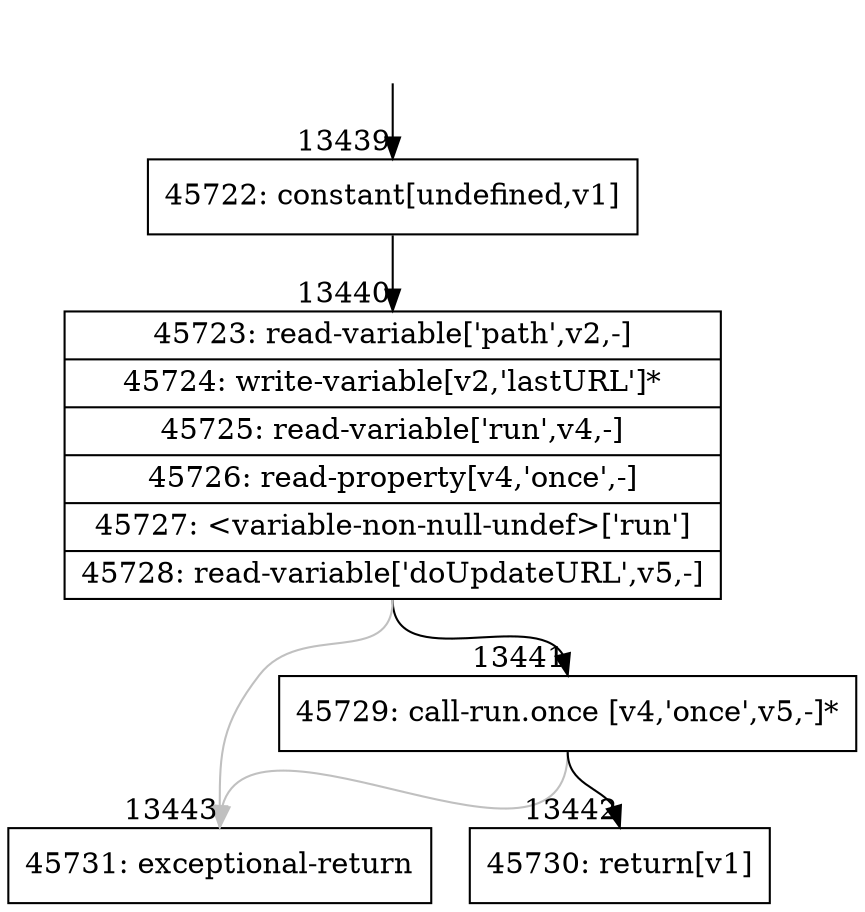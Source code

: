 digraph {
rankdir="TD"
BB_entry1112[shape=none,label=""];
BB_entry1112 -> BB13439 [tailport=s, headport=n, headlabel="    13439"]
BB13439 [shape=record label="{45722: constant[undefined,v1]}" ] 
BB13439 -> BB13440 [tailport=s, headport=n, headlabel="      13440"]
BB13440 [shape=record label="{45723: read-variable['path',v2,-]|45724: write-variable[v2,'lastURL']*|45725: read-variable['run',v4,-]|45726: read-property[v4,'once',-]|45727: \<variable-non-null-undef\>['run']|45728: read-variable['doUpdateURL',v5,-]}" ] 
BB13440 -> BB13441 [tailport=s, headport=n, headlabel="      13441"]
BB13440 -> BB13443 [tailport=s, headport=n, color=gray, headlabel="      13443"]
BB13441 [shape=record label="{45729: call-run.once [v4,'once',v5,-]*}" ] 
BB13441 -> BB13442 [tailport=s, headport=n, headlabel="      13442"]
BB13441 -> BB13443 [tailport=s, headport=n, color=gray]
BB13442 [shape=record label="{45730: return[v1]}" ] 
BB13443 [shape=record label="{45731: exceptional-return}" ] 
//#$~ 25121
}
